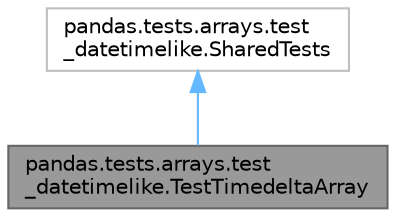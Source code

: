 digraph "pandas.tests.arrays.test_datetimelike.TestTimedeltaArray"
{
 // LATEX_PDF_SIZE
  bgcolor="transparent";
  edge [fontname=Helvetica,fontsize=10,labelfontname=Helvetica,labelfontsize=10];
  node [fontname=Helvetica,fontsize=10,shape=box,height=0.2,width=0.4];
  Node1 [id="Node000001",label="pandas.tests.arrays.test\l_datetimelike.TestTimedeltaArray",height=0.2,width=0.4,color="gray40", fillcolor="grey60", style="filled", fontcolor="black",tooltip=" "];
  Node2 -> Node1 [id="edge1_Node000001_Node000002",dir="back",color="steelblue1",style="solid",tooltip=" "];
  Node2 [id="Node000002",label="pandas.tests.arrays.test\l_datetimelike.SharedTests",height=0.2,width=0.4,color="grey75", fillcolor="white", style="filled",URL="$d8/d0d/classpandas_1_1tests_1_1arrays_1_1test__datetimelike_1_1SharedTests.html",tooltip=" "];
}
